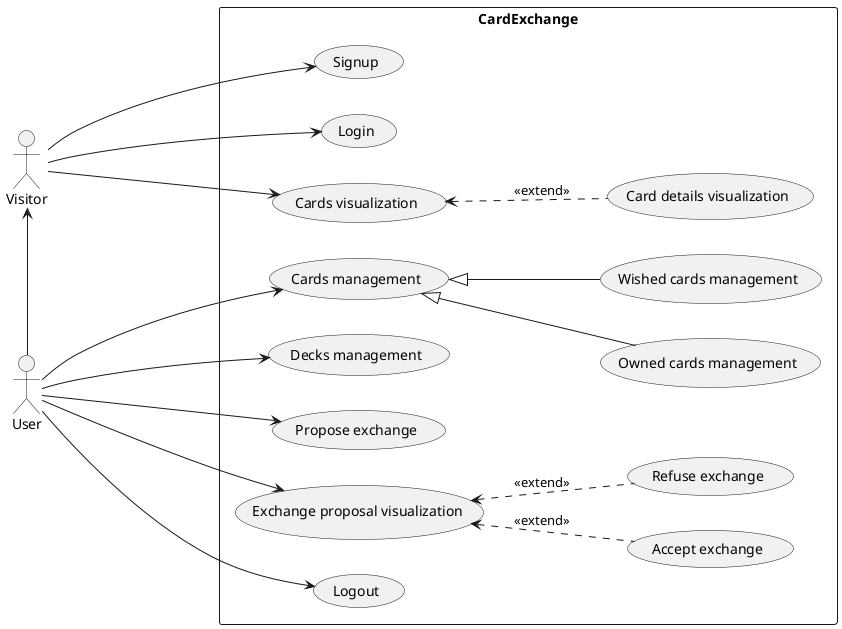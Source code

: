 @startuml UseCase
left to right direction

actor Visitor as  V
actor User as U


rectangle CardExchange {
  (Signup) as UC1
  (Login) as UC2

  (Cards visualization) as UC3
  (Card details visualization) as UC4

  (Cards management) as UC5
  (Owned cards management) as UC6
  (Wished cards management) as UC7
  (Decks management) as UC8

  (Propose exchange) as UC9
  (Exchange proposal visualization) as UC10
  (Accept exchange) as UC11
  (Refuse exchange) as UC12

  (Logout) as UC13
}


V <- U

V ----> UC1
V ----> UC2

V ----> UC3
UC3 <.. UC4 : <<extend>>

U ----> UC5
UC5 ^-- UC6
UC5 ^-- UC7
U ----> UC8

U ----> UC9
U ----> UC10
UC10 <.. UC11 : <<extend>>
UC10 <.. UC12 : <<extend>>

U ----> UC13

@enduml